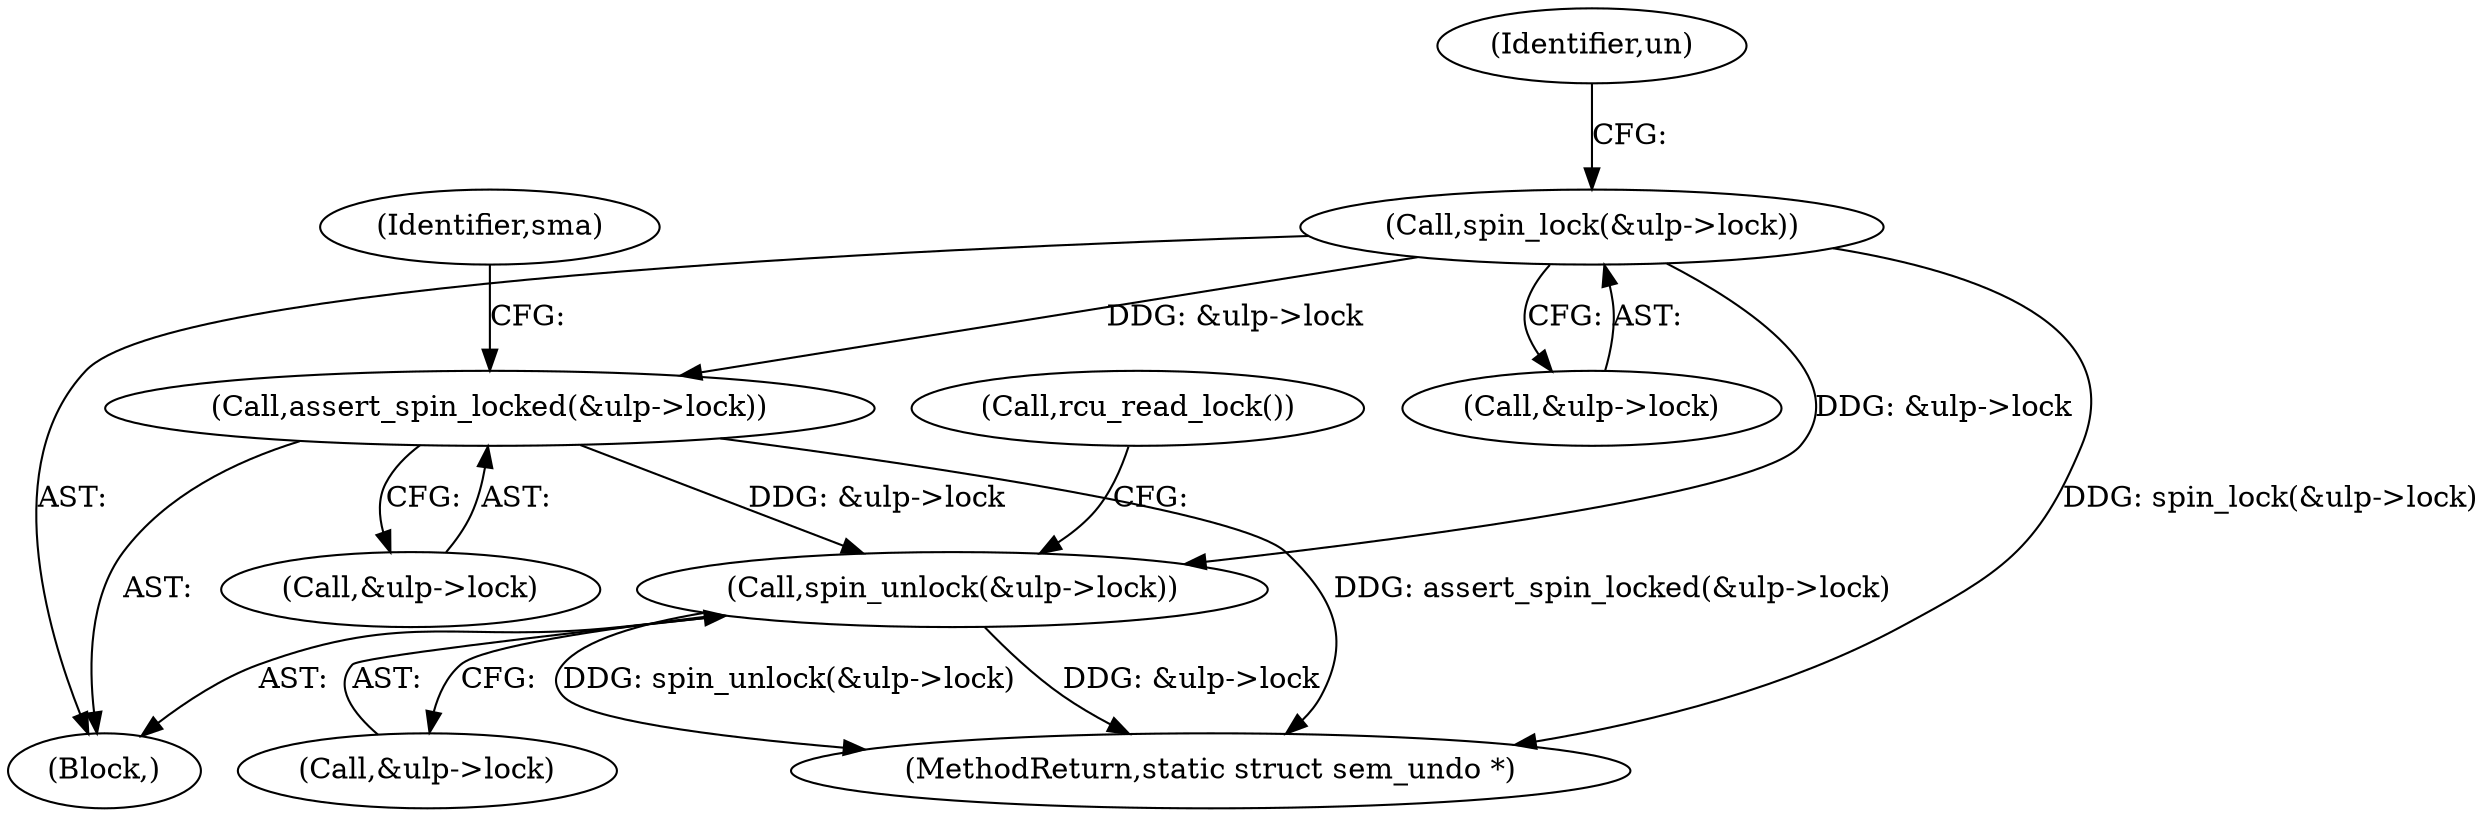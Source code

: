digraph "0_linux_6062a8dc0517bce23e3c2f7d2fea5e22411269a3_2@API" {
"1000232" [label="(Call,assert_spin_locked(&ulp->lock))"];
"1000212" [label="(Call,spin_lock(&ulp->lock))"];
"1000245" [label="(Call,spin_unlock(&ulp->lock))"];
"1000233" [label="(Call,&ulp->lock)"];
"1000258" [label="(MethodReturn,static struct sem_undo *)"];
"1000241" [label="(Identifier,sma)"];
"1000246" [label="(Call,&ulp->lock)"];
"1000109" [label="(Block,)"];
"1000212" [label="(Call,spin_lock(&ulp->lock))"];
"1000245" [label="(Call,spin_unlock(&ulp->lock))"];
"1000213" [label="(Call,&ulp->lock)"];
"1000250" [label="(Call,rcu_read_lock())"];
"1000218" [label="(Identifier,un)"];
"1000232" [label="(Call,assert_spin_locked(&ulp->lock))"];
"1000232" -> "1000109"  [label="AST: "];
"1000232" -> "1000233"  [label="CFG: "];
"1000233" -> "1000232"  [label="AST: "];
"1000241" -> "1000232"  [label="CFG: "];
"1000232" -> "1000258"  [label="DDG: assert_spin_locked(&ulp->lock)"];
"1000212" -> "1000232"  [label="DDG: &ulp->lock"];
"1000232" -> "1000245"  [label="DDG: &ulp->lock"];
"1000212" -> "1000109"  [label="AST: "];
"1000212" -> "1000213"  [label="CFG: "];
"1000213" -> "1000212"  [label="AST: "];
"1000218" -> "1000212"  [label="CFG: "];
"1000212" -> "1000258"  [label="DDG: spin_lock(&ulp->lock)"];
"1000212" -> "1000245"  [label="DDG: &ulp->lock"];
"1000245" -> "1000109"  [label="AST: "];
"1000245" -> "1000246"  [label="CFG: "];
"1000246" -> "1000245"  [label="AST: "];
"1000250" -> "1000245"  [label="CFG: "];
"1000245" -> "1000258"  [label="DDG: spin_unlock(&ulp->lock)"];
"1000245" -> "1000258"  [label="DDG: &ulp->lock"];
}
